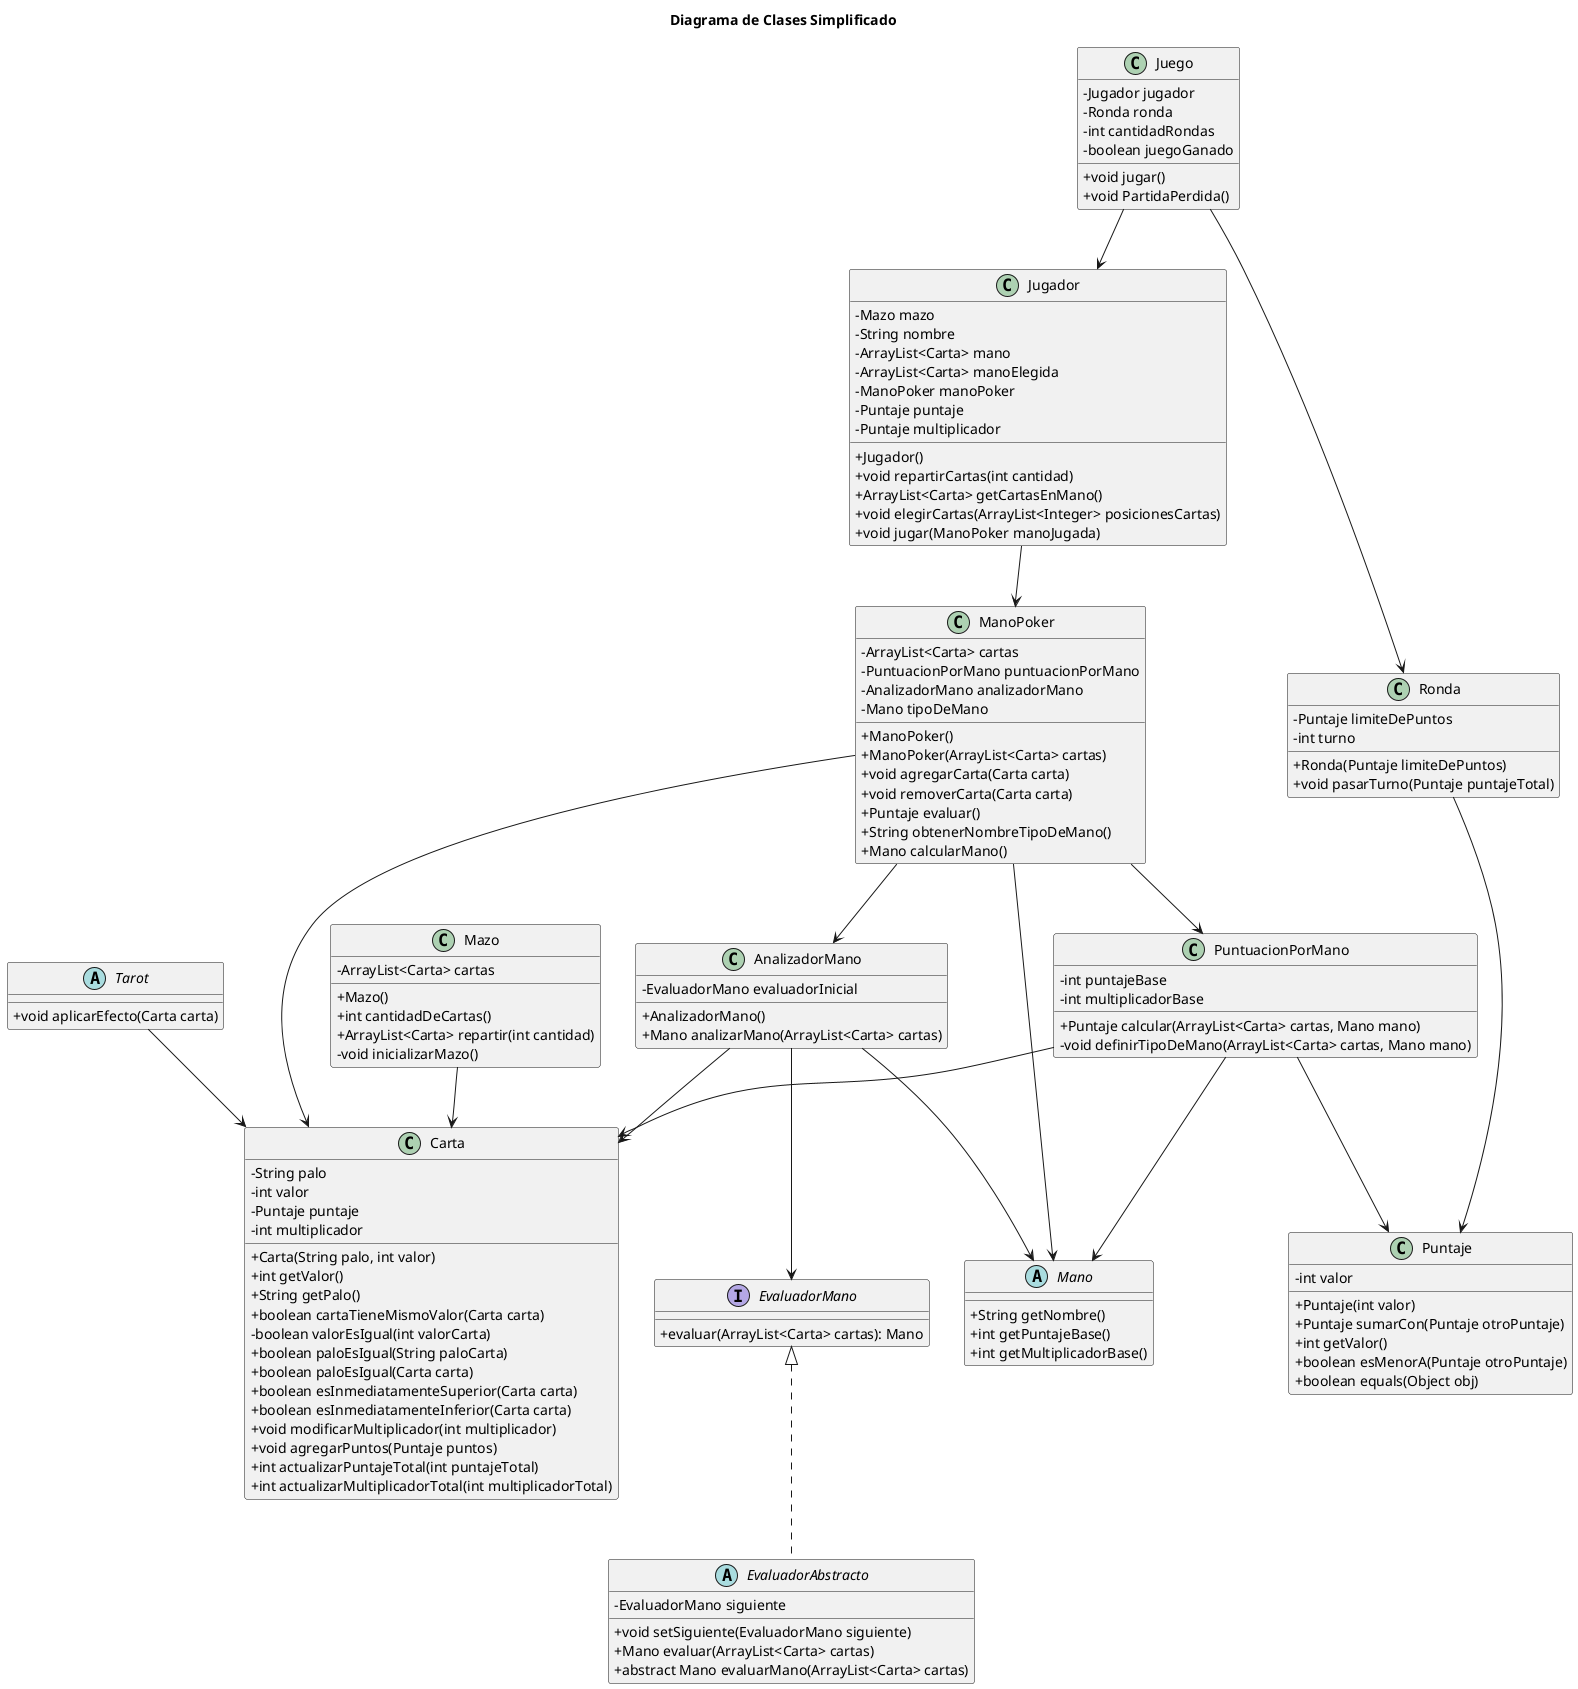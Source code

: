 @startuml Diagrama de Clases Simplificado

skinparam classAttributeIconSize 0

title Diagrama de Clases Simplificado

class AnalizadorMano {
    - EvaluadorMano evaluadorInicial
    + AnalizadorMano()
    + Mano analizarMano(ArrayList<Carta> cartas)
}

class Carta {
    - String palo
    - int valor
    - Puntaje puntaje
    - int multiplicador
    + Carta(String palo, int valor)
    + int getValor()
    + String getPalo()
    + boolean cartaTieneMismoValor(Carta carta)
    - boolean valorEsIgual(int valorCarta)
    + boolean paloEsIgual(String paloCarta)
    + boolean paloEsIgual(Carta carta)
    + boolean esInmediatamenteSuperior(Carta carta)
    + boolean esInmediatamenteInferior(Carta carta)
    + void modificarMultiplicador(int multiplicador)
    + void agregarPuntos(Puntaje puntos)
    + int actualizarPuntajeTotal(int puntajeTotal)
    + int actualizarMultiplicadorTotal(int multiplicadorTotal)
}

class Juego {
    - Jugador jugador
    - Ronda ronda
    - int cantidadRondas
    - boolean juegoGanado
    + void jugar()
    + void PartidaPerdida()
}

class Jugador {
    - Mazo mazo
    - String nombre
    - ArrayList<Carta> mano
    - ArrayList<Carta> manoElegida
    - ManoPoker manoPoker
    - Puntaje puntaje
    - Puntaje multiplicador
    + Jugador()
    + void repartirCartas(int cantidad)
    + ArrayList<Carta> getCartasEnMano()
    + void elegirCartas(ArrayList<Integer> posicionesCartas)
    + void jugar(ManoPoker manoJugada)
}

class ManoPoker {
    - ArrayList<Carta> cartas
    - PuntuacionPorMano puntuacionPorMano
    - AnalizadorMano analizadorMano
    - Mano tipoDeMano
    + ManoPoker()
    + ManoPoker(ArrayList<Carta> cartas)
    + void agregarCarta(Carta carta)
    + void removerCarta(Carta carta)
    + Puntaje evaluar()
    + String obtenerNombreTipoDeMano()
    + Mano calcularMano()
}

class Mazo {
    - ArrayList<Carta> cartas
    + Mazo()
    + int cantidadDeCartas()
    + ArrayList<Carta> repartir(int cantidad)
    - void inicializarMazo()
}

class Puntaje {
    - int valor
    + Puntaje(int valor)
    + Puntaje sumarCon(Puntaje otroPuntaje)
    + int getValor()
    + boolean esMenorA(Puntaje otroPuntaje)
    + boolean equals(Object obj)
}

class PuntuacionPorMano {
    - int puntajeBase
    - int multiplicadorBase
    + Puntaje calcular(ArrayList<Carta> cartas, Mano mano)
    - void definirTipoDeMano(ArrayList<Carta> cartas, Mano mano)
}

class Ronda {
    - Puntaje limiteDePuntos
    - int turno
    + Ronda(Puntaje limiteDePuntos)
    + void pasarTurno(Puntaje puntajeTotal)
}

abstract class Tarot {
    + void aplicarEfecto(Carta carta)
}

interface EvaluadorMano {
    + evaluar(ArrayList<Carta> cartas): Mano
}

abstract class EvaluadorAbstracto implements EvaluadorMano {
    - EvaluadorMano siguiente
    + void setSiguiente(EvaluadorMano siguiente)
    + Mano evaluar(ArrayList<Carta> cartas)
    + abstract Mano evaluarMano(ArrayList<Carta> cartas)
}

abstract class Mano {
    + String getNombre()
    + int getPuntajeBase()
    + int getMultiplicadorBase()
}

Mazo --> Carta

AnalizadorMano --> EvaluadorMano
AnalizadorMano --> Mano
AnalizadorMano --> Carta

Juego --> Jugador
Juego --> Ronda

Jugador --> ManoPoker

ManoPoker --> Carta
ManoPoker --> AnalizadorMano
ManoPoker --> Mano
ManoPoker --> PuntuacionPorMano

PuntuacionPorMano --> Puntaje
PuntuacionPorMano --> Mano
PuntuacionPorMano --> Carta

Ronda --> Puntaje

Tarot --> Carta

@enduml